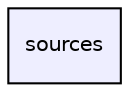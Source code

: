 digraph "/home/jeremie/git/ENSICaen_Maze/sources" {
  compound=true
  node [ fontsize="10", fontname="Helvetica"];
  edge [ labelfontsize="10", labelfontname="Helvetica"];
  dir_08d237fc27d4ecd563f71c5d52f2fecc [shape=box, label="sources", style="filled", fillcolor="#eeeeff", pencolor="black", URL="dir_08d237fc27d4ecd563f71c5d52f2fecc.html"];
}
